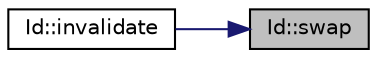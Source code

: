 digraph "Id::swap"
{
 // LATEX_PDF_SIZE
  edge [fontname="Helvetica",fontsize="10",labelfontname="Helvetica",labelfontsize="10"];
  node [fontname="Helvetica",fontsize="10",shape=record];
  rankdir="RL";
  Node1 [label="Id::swap",height=0.2,width=0.4,color="black", fillcolor="grey75", style="filled", fontcolor="black",tooltip=" "];
  Node1 -> Node2 [dir="back",color="midnightblue",fontsize="10",style="solid",fontname="Helvetica"];
  Node2 [label="Id::invalidate",height=0.2,width=0.4,color="black", fillcolor="white", style="filled",URL="$class_id.html#ac6c24f4ccae634652b66ef2d0751e3c7",tooltip=" "];
}
